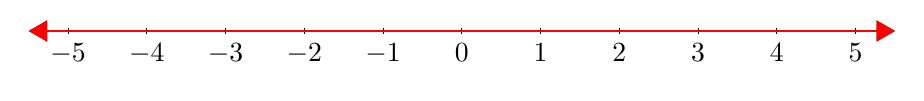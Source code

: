\begin{tikzpicture}
   \draw[thick,triangle 60- triangle 60] (-5.5,0) -- (5.5,0);
   \foreach \x in {-5,-4, ...,5}
   \draw (\x cm,1pt) -- (\x cm,-1pt) node[anchor=north] {$\x$};
   \draw[thick,triangle 60- triangle 60,red] (-5.5,0) -- (5.5,0);
\end{tikzpicture}